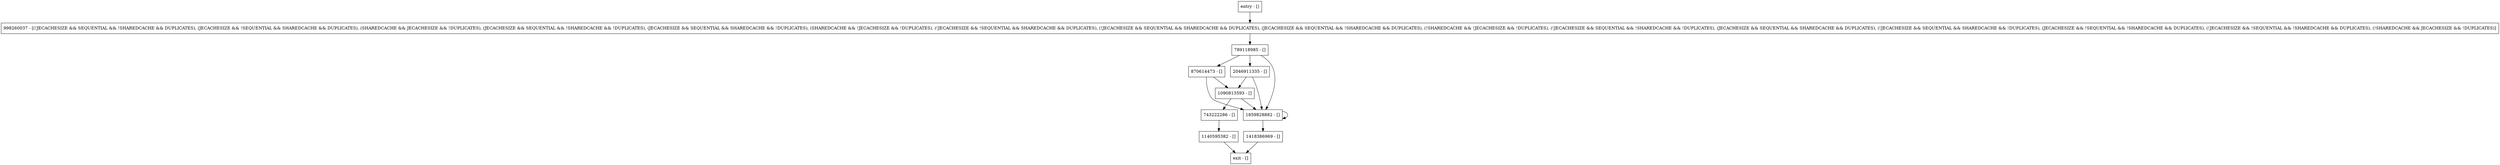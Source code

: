digraph shutdownDaemons {
node [shape=record];
1090813593 [label="1090813593 - []"];
entry [label="entry - []"];
exit [label="exit - []"];
1418386969 [label="1418386969 - []"];
2046911335 [label="2046911335 - []"];
789118985 [label="789118985 - []"];
1140595382 [label="1140595382 - []"];
870614473 [label="870614473 - []"];
743222286 [label="743222286 - []"];
1859828882 [label="1859828882 - []"];
998260037 [label="998260037 - [(!JECACHESIZE && SEQUENTIAL && !SHAREDCACHE && DUPLICATES), (JECACHESIZE && !SEQUENTIAL && SHAREDCACHE && DUPLICATES), (SHAREDCACHE && JECACHESIZE && !DUPLICATES), (JECACHESIZE && SEQUENTIAL && !SHAREDCACHE && !DUPLICATES), (JECACHESIZE && SEQUENTIAL && SHAREDCACHE && !DUPLICATES), (SHAREDCACHE && !JECACHESIZE && !DUPLICATES), (!JECACHESIZE && !SEQUENTIAL && SHAREDCACHE && DUPLICATES), (!JECACHESIZE && SEQUENTIAL && SHAREDCACHE && DUPLICATES), (JECACHESIZE && SEQUENTIAL && !SHAREDCACHE && DUPLICATES), (!SHAREDCACHE && !JECACHESIZE && !DUPLICATES), (!JECACHESIZE && SEQUENTIAL && !SHAREDCACHE && !DUPLICATES), (JECACHESIZE && SEQUENTIAL && SHAREDCACHE && DUPLICATES), (!JECACHESIZE && SEQUENTIAL && SHAREDCACHE && !DUPLICATES), (JECACHESIZE && !SEQUENTIAL && !SHAREDCACHE && DUPLICATES), (!JECACHESIZE && !SEQUENTIAL && !SHAREDCACHE && DUPLICATES), (!SHAREDCACHE && JECACHESIZE && !DUPLICATES)]"];
entry;
exit;
1090813593 -> 743222286;
1090813593 -> 1859828882;
entry -> 998260037;
1418386969 -> exit;
2046911335 -> 1090813593;
2046911335 -> 1859828882;
789118985 -> 2046911335;
789118985 -> 870614473;
789118985 -> 1859828882;
1140595382 -> exit;
870614473 -> 1090813593;
870614473 -> 1859828882;
743222286 -> 1140595382;
1859828882 -> 1418386969;
1859828882 -> 1859828882;
998260037 -> 789118985;
}
